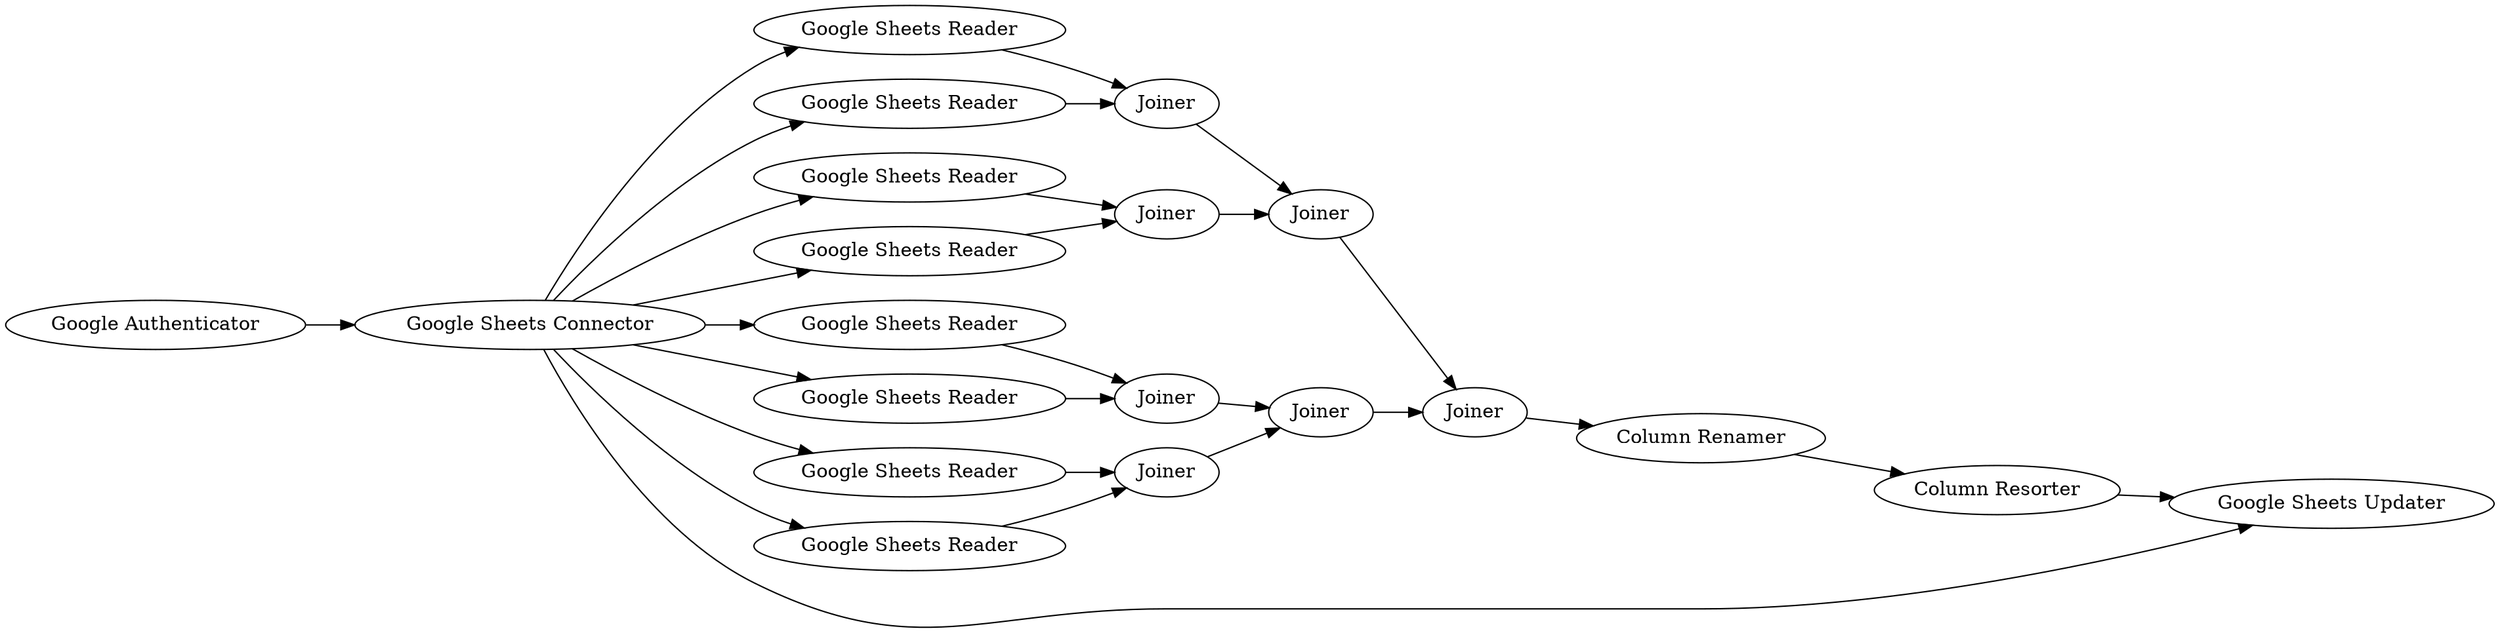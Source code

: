 digraph {
	1 [label="Google Authenticator"]
	2 [label="Google Sheets Reader"]
	5 [label="Google Sheets Connector"]
	6 [label="Google Sheets Reader"]
	7 [label="Google Sheets Reader"]
	8 [label="Google Sheets Reader"]
	10 [label="Google Sheets Reader"]
	11 [label="Google Sheets Reader"]
	12 [label="Google Sheets Reader"]
	13 [label=Joiner]
	14 [label=Joiner]
	15 [label=Joiner]
	16 [label=Joiner]
	17 [label=Joiner]
	18 [label=Joiner]
	19 [label="Column Renamer"]
	20 [label="Column Resorter"]
	21 [label="Google Sheets Reader"]
	22 [label=Joiner]
	23 [label="Google Sheets Updater"]
	1 -> 5
	2 -> 22
	5 -> 7
	5 -> 6
	5 -> 2
	5 -> 12
	5 -> 8
	5 -> 11
	5 -> 10
	5 -> 21
	5 -> 23
	6 -> 15
	7 -> 15
	8 -> 14
	10 -> 13
	11 -> 13
	12 -> 14
	13 -> 16
	14 -> 16
	15 -> 17
	16 -> 18
	17 -> 18
	18 -> 19
	19 -> 20
	20 -> 23
	21 -> 22
	22 -> 17
	rankdir=LR
}
